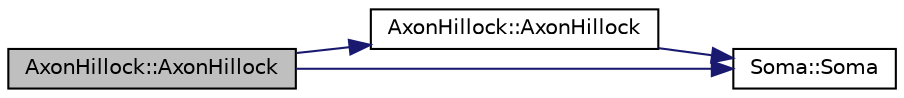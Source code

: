 digraph "AxonHillock::AxonHillock"
{
  edge [fontname="Helvetica",fontsize="10",labelfontname="Helvetica",labelfontsize="10"];
  node [fontname="Helvetica",fontsize="10",shape=record];
  rankdir="LR";
  Node1 [label="AxonHillock::AxonHillock",height=0.2,width=0.4,color="black", fillcolor="grey75", style="filled", fontcolor="black"];
  Node1 -> Node2 [color="midnightblue",fontsize="10",style="solid",fontname="Helvetica"];
  Node2 [label="AxonHillock::AxonHillock",height=0.2,width=0.4,color="black", fillcolor="white", style="filled",URL="$class_axon_hillock.html#a432095dfb25ece393cdd83b5eb4f097a"];
  Node2 -> Node3 [color="midnightblue",fontsize="10",style="solid",fontname="Helvetica"];
  Node3 [label="Soma::Soma",height=0.2,width=0.4,color="black", fillcolor="white", style="filled",URL="$class_soma.html#a0bb7577fb51a0916660b2b6c7d13b771"];
  Node1 -> Node3 [color="midnightblue",fontsize="10",style="solid",fontname="Helvetica"];
}
